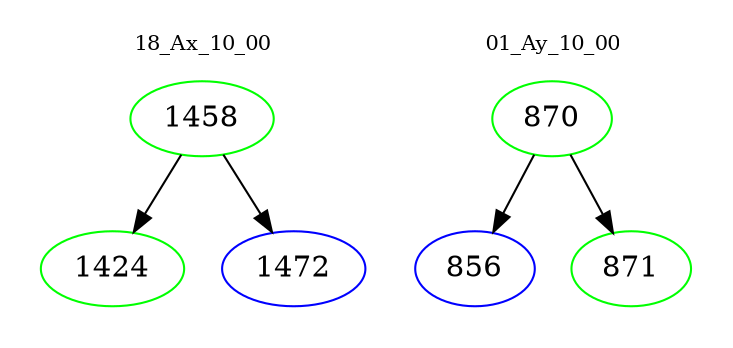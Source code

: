 digraph{
subgraph cluster_0 {
color = white
label = "18_Ax_10_00";
fontsize=10;
T0_1458 [label="1458", color="green"]
T0_1458 -> T0_1424 [color="black"]
T0_1424 [label="1424", color="green"]
T0_1458 -> T0_1472 [color="black"]
T0_1472 [label="1472", color="blue"]
}
subgraph cluster_1 {
color = white
label = "01_Ay_10_00";
fontsize=10;
T1_870 [label="870", color="green"]
T1_870 -> T1_856 [color="black"]
T1_856 [label="856", color="blue"]
T1_870 -> T1_871 [color="black"]
T1_871 [label="871", color="green"]
}
}
